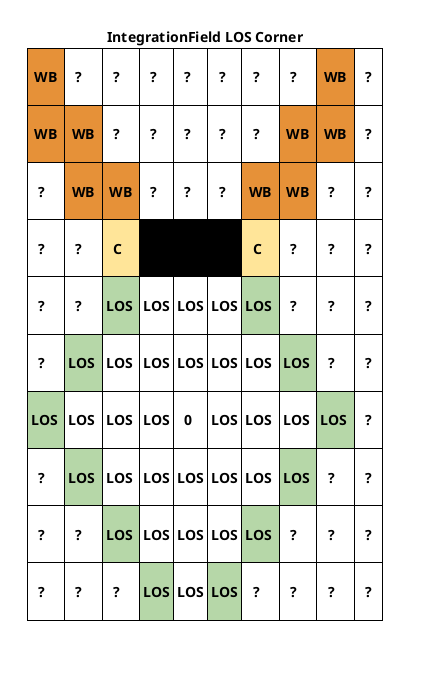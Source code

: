 @startuml int_field_los_prop3

label 1 [
{{
title
IntegrationField LOS Corner
|<#e69138>\n  WB  \n|\n   ?   \n|\n   ?   \n|\n   ?   \n|\n   ?   \n|\n   ?   \n|\n   ?   \n|\n   ?   \n|<#e69138>\n  WB  \n|\n   ?   \n|
|<#e69138>\n  WB  \n|<#e69138>\n  WB  \n|\n   ?   \n|\n   ?   \n|\n   ?   \n|\n   ?   \n|\n   ?   \n|<#e69138>\n  WB  \n|<#e69138>\n  WB  \n|\n   ?   \n|
|\n   ?   \n|<#e69138>\n  WB  \n|<#e69138>\n  WB  \n|\n   ?   \n|\n   ?   \n|\n   ?   \n|<#e69138>\n  WB  \n|<#e69138>\n  WB  \n|\n   ?   \n|\n   ?   \n|
|\n   ?   \n|\n   ?   \n|<#ffe599>\n   C   \n|<#000000>\n   X   \n|<#000000>\n   X   \n|<#000000>\n   X   \n|<#ffe599>\n   C   \n|\n   ?   \n|\n   ?   \n|\n   ?   \n|
|\n   ?   \n|\n   ?   \n|<#b6d7a8>\n LOS \n|\n LOS \n|\n LOS \n|\n LOS \n|<#b6d7a8>\n LOS \n|\n   ?   \n|\n   ?   \n|\n   ?   \n|
|\n   ?   \n|<#b6d7a8>\n LOS \n|\n LOS \n|\n LOS \n|\n LOS \n|\n LOS \n|\n LOS \n|<#b6d7a8>\n LOS \n|\n   ?   \n|\n   ?   \n|
|<#b6d7a8>\n LOS \n|\n LOS \n|\n LOS \n|\n LOS \n|\n   0   \n|\n LOS \n|\n LOS \n|\n LOS \n|<#b6d7a8>\n LOS \n|\n   ?   \n|
|\n   ?   \n|<#b6d7a8>\n LOS \n|\n LOS \n|\n LOS \n|\n LOS \n|\n LOS \n|\n LOS \n|<#b6d7a8>\n LOS \n|\n   ?   \n|\n   ?   \n|
|\n   ?   \n|\n   ?   \n|<#b6d7a8>\n LOS \n|\n LOS \n|\n LOS \n|\n LOS \n|<#b6d7a8>\n LOS \n|\n   ?   \n|\n   ?   \n|\n   ?   \n|
|\n   ?   \n|\n   ?   \n|\n   ?   \n|<#b6d7a8>\n LOS \n|\n LOS \n|<#b6d7a8>\n LOS \n|\n   ?   \n|\n   ?   \n|\n   ?   \n|\n   ?   \n|
end title
}}

]
@enduml
